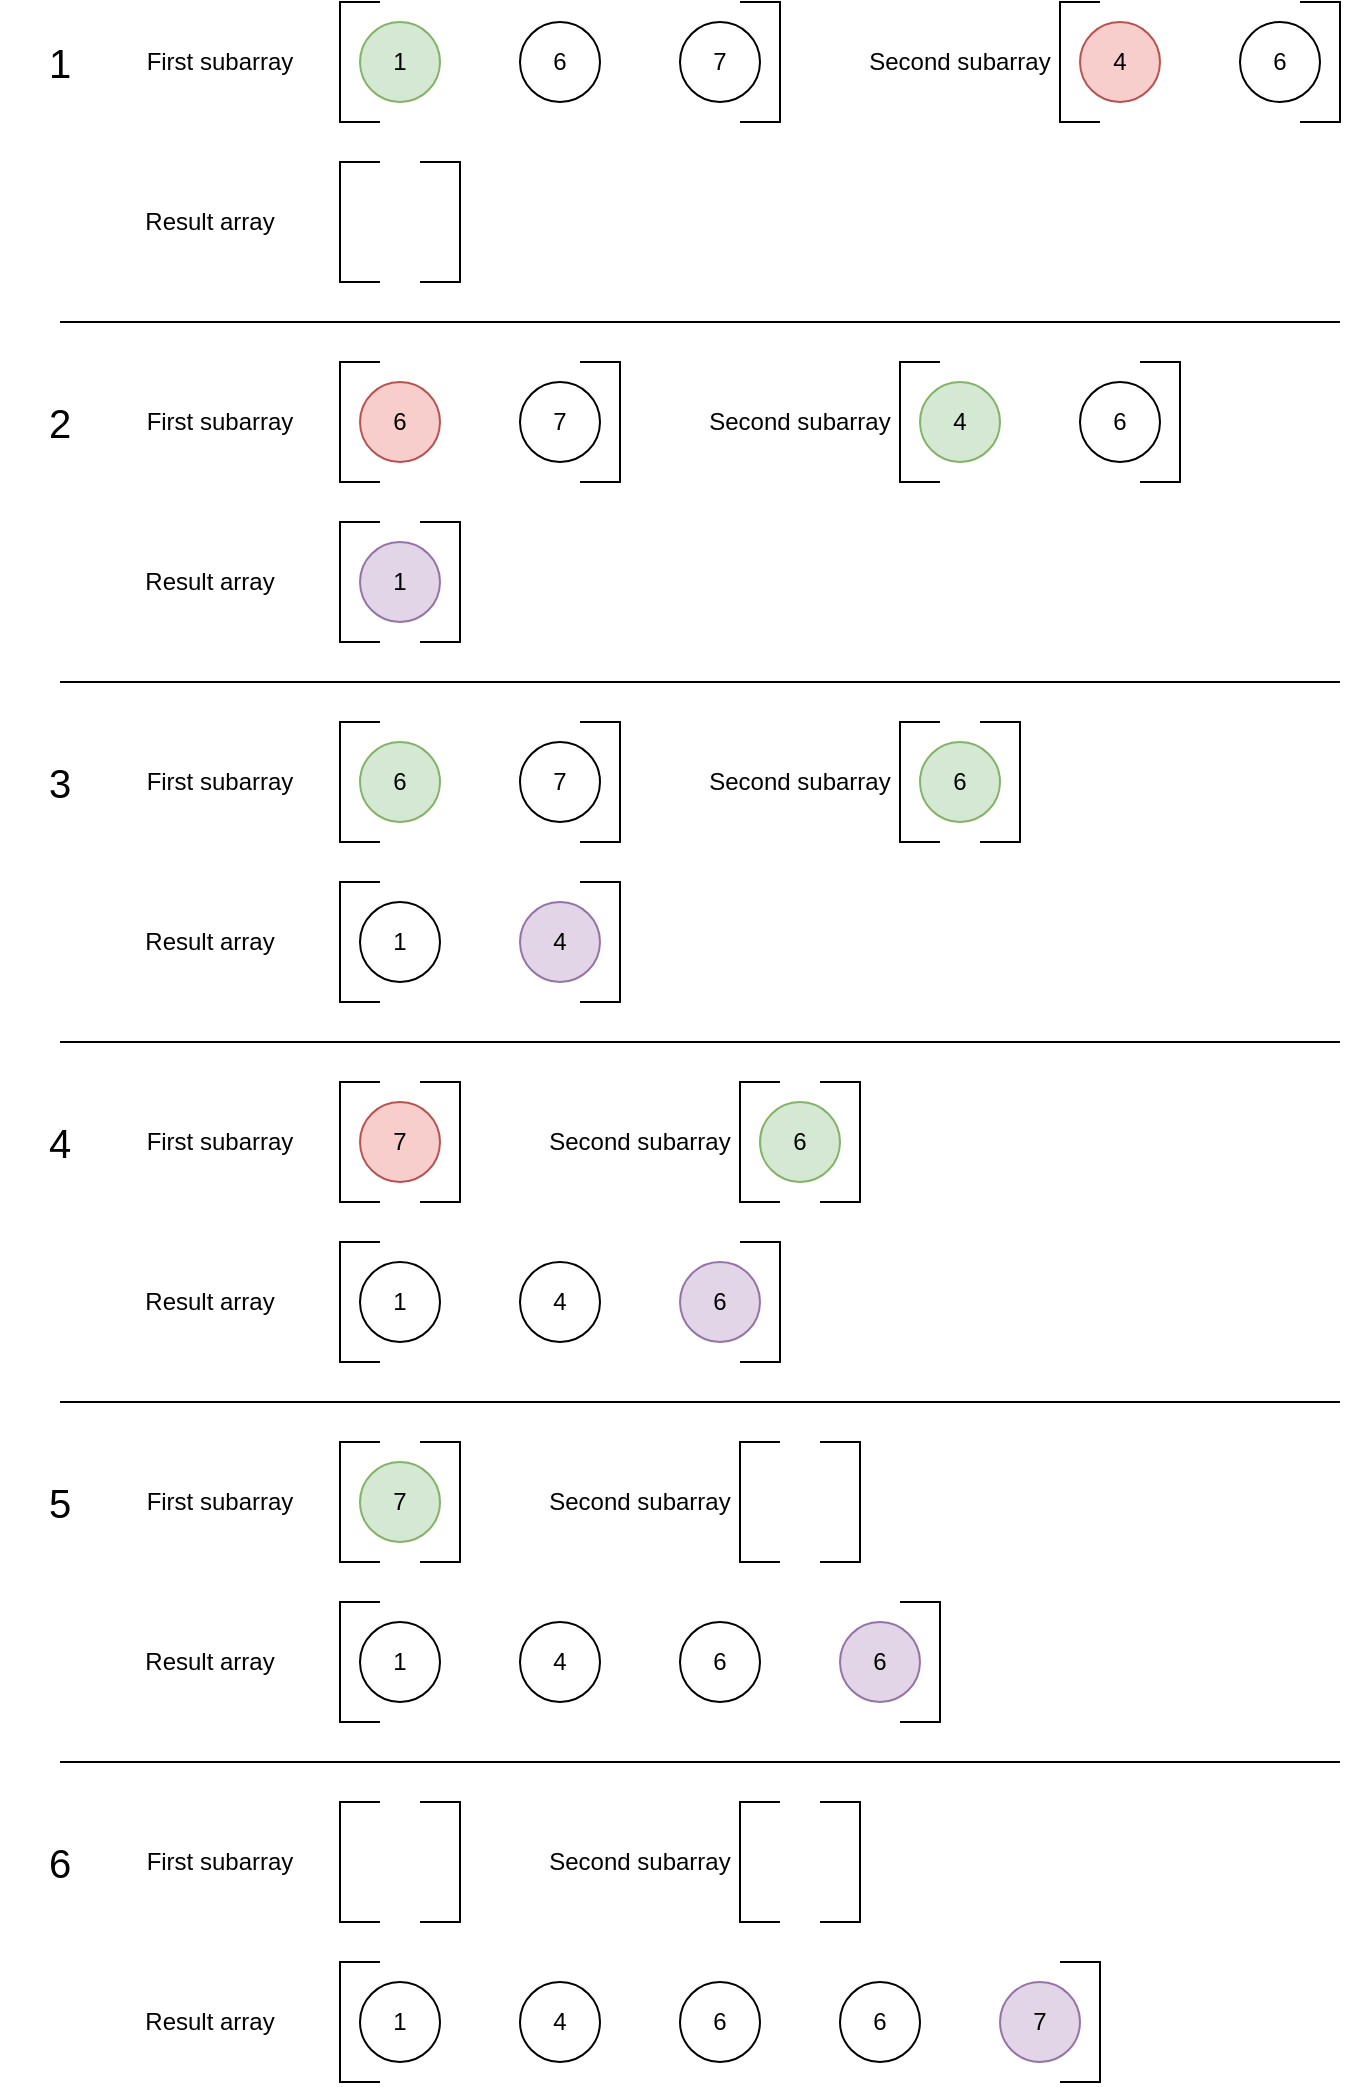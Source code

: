 <mxfile version="22.1.3" type="github">
  <diagram name="Page-1" id="JHPvHFSDBeC89apfdETL">
    <mxGraphModel dx="989" dy="523" grid="1" gridSize="10" guides="1" tooltips="1" connect="1" arrows="1" fold="1" page="1" pageScale="1" pageWidth="827" pageHeight="1169" math="0" shadow="0">
      <root>
        <mxCell id="0" />
        <mxCell id="1" parent="0" />
        <mxCell id="hbgop2AEXUlkO1LDF3io-1" value="1" style="ellipse;whiteSpace=wrap;html=1;aspect=fixed;fillColor=#d5e8d4;strokeColor=#82b366;" vertex="1" parent="1">
          <mxGeometry x="190" y="20" width="40" height="40" as="geometry" />
        </mxCell>
        <mxCell id="hbgop2AEXUlkO1LDF3io-2" value="" style="endArrow=none;html=1;rounded=0;" edge="1" parent="1">
          <mxGeometry width="50" height="50" relative="1" as="geometry">
            <mxPoint x="380" y="70" as="sourcePoint" />
            <mxPoint x="380" y="10" as="targetPoint" />
            <Array as="points">
              <mxPoint x="400" y="70" />
              <mxPoint x="400" y="10" />
            </Array>
          </mxGeometry>
        </mxCell>
        <mxCell id="hbgop2AEXUlkO1LDF3io-3" value="4" style="ellipse;whiteSpace=wrap;html=1;aspect=fixed;fillColor=#f8cecc;strokeColor=#b85450;" vertex="1" parent="1">
          <mxGeometry x="550" y="20" width="40" height="40" as="geometry" />
        </mxCell>
        <mxCell id="hbgop2AEXUlkO1LDF3io-4" value="6" style="ellipse;whiteSpace=wrap;html=1;aspect=fixed;" vertex="1" parent="1">
          <mxGeometry x="630" y="20" width="40" height="40" as="geometry" />
        </mxCell>
        <mxCell id="hbgop2AEXUlkO1LDF3io-5" value="" style="endArrow=none;html=1;rounded=0;" edge="1" parent="1">
          <mxGeometry width="50" height="50" relative="1" as="geometry">
            <mxPoint x="660" y="70" as="sourcePoint" />
            <mxPoint x="660" y="10" as="targetPoint" />
            <Array as="points">
              <mxPoint x="680" y="70" />
              <mxPoint x="680" y="10" />
            </Array>
          </mxGeometry>
        </mxCell>
        <mxCell id="hbgop2AEXUlkO1LDF3io-6" value="" style="endArrow=none;html=1;rounded=0;" edge="1" parent="1">
          <mxGeometry width="50" height="50" relative="1" as="geometry">
            <mxPoint x="560" y="70" as="sourcePoint" />
            <mxPoint x="560" y="10" as="targetPoint" />
            <Array as="points">
              <mxPoint x="540" y="70" />
              <mxPoint x="540" y="10" />
            </Array>
          </mxGeometry>
        </mxCell>
        <mxCell id="hbgop2AEXUlkO1LDF3io-7" value="6" style="ellipse;whiteSpace=wrap;html=1;aspect=fixed;" vertex="1" parent="1">
          <mxGeometry x="270" y="20" width="40" height="40" as="geometry" />
        </mxCell>
        <mxCell id="hbgop2AEXUlkO1LDF3io-8" value="7" style="ellipse;whiteSpace=wrap;html=1;aspect=fixed;" vertex="1" parent="1">
          <mxGeometry x="350" y="20" width="40" height="40" as="geometry" />
        </mxCell>
        <mxCell id="hbgop2AEXUlkO1LDF3io-9" value="" style="endArrow=none;html=1;rounded=0;" edge="1" parent="1">
          <mxGeometry width="50" height="50" relative="1" as="geometry">
            <mxPoint x="200" y="70" as="sourcePoint" />
            <mxPoint x="200" y="10" as="targetPoint" />
            <Array as="points">
              <mxPoint x="180" y="70" />
              <mxPoint x="180" y="10" />
            </Array>
          </mxGeometry>
        </mxCell>
        <mxCell id="hbgop2AEXUlkO1LDF3io-10" value="First&amp;nbsp;subarray" style="text;html=1;strokeColor=none;fillColor=none;align=center;verticalAlign=middle;whiteSpace=wrap;rounded=0;" vertex="1" parent="1">
          <mxGeometry x="80" y="25" width="80" height="30" as="geometry" />
        </mxCell>
        <mxCell id="hbgop2AEXUlkO1LDF3io-11" value="Second&amp;nbsp;subarray" style="text;html=1;strokeColor=none;fillColor=none;align=center;verticalAlign=middle;whiteSpace=wrap;rounded=0;" vertex="1" parent="1">
          <mxGeometry x="440" y="25" width="100" height="30" as="geometry" />
        </mxCell>
        <mxCell id="hbgop2AEXUlkO1LDF3io-14" value="" style="endArrow=none;html=1;rounded=0;" edge="1" parent="1">
          <mxGeometry width="50" height="50" relative="1" as="geometry">
            <mxPoint x="220" y="150" as="sourcePoint" />
            <mxPoint x="220" y="90" as="targetPoint" />
            <Array as="points">
              <mxPoint x="240" y="150" />
              <mxPoint x="240" y="90" />
            </Array>
          </mxGeometry>
        </mxCell>
        <mxCell id="hbgop2AEXUlkO1LDF3io-15" value="" style="endArrow=none;html=1;rounded=0;" edge="1" parent="1">
          <mxGeometry width="50" height="50" relative="1" as="geometry">
            <mxPoint x="200" y="150" as="sourcePoint" />
            <mxPoint x="200" y="90" as="targetPoint" />
            <Array as="points">
              <mxPoint x="180" y="150" />
              <mxPoint x="180" y="90" />
            </Array>
          </mxGeometry>
        </mxCell>
        <mxCell id="hbgop2AEXUlkO1LDF3io-16" value="Result array" style="text;html=1;strokeColor=none;fillColor=none;align=center;verticalAlign=middle;whiteSpace=wrap;rounded=0;" vertex="1" parent="1">
          <mxGeometry x="80" y="105" width="70" height="30" as="geometry" />
        </mxCell>
        <mxCell id="hbgop2AEXUlkO1LDF3io-32" value="" style="endArrow=none;html=1;rounded=0;" edge="1" parent="1">
          <mxGeometry width="50" height="50" relative="1" as="geometry">
            <mxPoint x="300" y="250" as="sourcePoint" />
            <mxPoint x="300" y="190" as="targetPoint" />
            <Array as="points">
              <mxPoint x="320" y="250" />
              <mxPoint x="320" y="190" />
            </Array>
          </mxGeometry>
        </mxCell>
        <mxCell id="hbgop2AEXUlkO1LDF3io-33" value="4" style="ellipse;whiteSpace=wrap;html=1;aspect=fixed;fillColor=#d5e8d4;strokeColor=#82b366;" vertex="1" parent="1">
          <mxGeometry x="470" y="200" width="40" height="40" as="geometry" />
        </mxCell>
        <mxCell id="hbgop2AEXUlkO1LDF3io-34" value="6" style="ellipse;whiteSpace=wrap;html=1;aspect=fixed;" vertex="1" parent="1">
          <mxGeometry x="550" y="200" width="40" height="40" as="geometry" />
        </mxCell>
        <mxCell id="hbgop2AEXUlkO1LDF3io-35" value="" style="endArrow=none;html=1;rounded=0;" edge="1" parent="1">
          <mxGeometry width="50" height="50" relative="1" as="geometry">
            <mxPoint x="580" y="250" as="sourcePoint" />
            <mxPoint x="580" y="190" as="targetPoint" />
            <Array as="points">
              <mxPoint x="600" y="250" />
              <mxPoint x="600" y="190" />
            </Array>
          </mxGeometry>
        </mxCell>
        <mxCell id="hbgop2AEXUlkO1LDF3io-36" value="" style="endArrow=none;html=1;rounded=0;" edge="1" parent="1">
          <mxGeometry width="50" height="50" relative="1" as="geometry">
            <mxPoint x="480" y="250" as="sourcePoint" />
            <mxPoint x="480" y="190" as="targetPoint" />
            <Array as="points">
              <mxPoint x="460" y="250" />
              <mxPoint x="460" y="190" />
            </Array>
          </mxGeometry>
        </mxCell>
        <mxCell id="hbgop2AEXUlkO1LDF3io-37" value="6" style="ellipse;whiteSpace=wrap;html=1;aspect=fixed;fillColor=#f8cecc;strokeColor=#b85450;" vertex="1" parent="1">
          <mxGeometry x="190" y="200" width="40" height="40" as="geometry" />
        </mxCell>
        <mxCell id="hbgop2AEXUlkO1LDF3io-38" value="7" style="ellipse;whiteSpace=wrap;html=1;aspect=fixed;" vertex="1" parent="1">
          <mxGeometry x="270" y="200" width="40" height="40" as="geometry" />
        </mxCell>
        <mxCell id="hbgop2AEXUlkO1LDF3io-39" value="" style="endArrow=none;html=1;rounded=0;" edge="1" parent="1">
          <mxGeometry width="50" height="50" relative="1" as="geometry">
            <mxPoint x="200" y="250" as="sourcePoint" />
            <mxPoint x="200" y="190" as="targetPoint" />
            <Array as="points">
              <mxPoint x="180" y="250" />
              <mxPoint x="180" y="190" />
            </Array>
          </mxGeometry>
        </mxCell>
        <mxCell id="hbgop2AEXUlkO1LDF3io-40" value="First&amp;nbsp;subarray" style="text;html=1;strokeColor=none;fillColor=none;align=center;verticalAlign=middle;whiteSpace=wrap;rounded=0;" vertex="1" parent="1">
          <mxGeometry x="80" y="205" width="80" height="30" as="geometry" />
        </mxCell>
        <mxCell id="hbgop2AEXUlkO1LDF3io-41" value="Second&amp;nbsp;subarray" style="text;html=1;strokeColor=none;fillColor=none;align=center;verticalAlign=middle;whiteSpace=wrap;rounded=0;" vertex="1" parent="1">
          <mxGeometry x="360" y="205" width="100" height="30" as="geometry" />
        </mxCell>
        <mxCell id="hbgop2AEXUlkO1LDF3io-42" value="" style="endArrow=none;html=1;rounded=0;" edge="1" parent="1">
          <mxGeometry width="50" height="50" relative="1" as="geometry">
            <mxPoint x="220" y="330" as="sourcePoint" />
            <mxPoint x="220" y="270" as="targetPoint" />
            <Array as="points">
              <mxPoint x="240" y="330" />
              <mxPoint x="240" y="270" />
            </Array>
          </mxGeometry>
        </mxCell>
        <mxCell id="hbgop2AEXUlkO1LDF3io-43" value="" style="endArrow=none;html=1;rounded=0;" edge="1" parent="1">
          <mxGeometry width="50" height="50" relative="1" as="geometry">
            <mxPoint x="200" y="330" as="sourcePoint" />
            <mxPoint x="200" y="270" as="targetPoint" />
            <Array as="points">
              <mxPoint x="180" y="330" />
              <mxPoint x="180" y="270" />
            </Array>
          </mxGeometry>
        </mxCell>
        <mxCell id="hbgop2AEXUlkO1LDF3io-44" value="Result array" style="text;html=1;strokeColor=none;fillColor=none;align=center;verticalAlign=middle;whiteSpace=wrap;rounded=0;" vertex="1" parent="1">
          <mxGeometry x="80" y="285" width="70" height="30" as="geometry" />
        </mxCell>
        <mxCell id="hbgop2AEXUlkO1LDF3io-45" value="1" style="ellipse;whiteSpace=wrap;html=1;aspect=fixed;fillColor=#e1d5e7;strokeColor=#9673a6;" vertex="1" parent="1">
          <mxGeometry x="190" y="280" width="40" height="40" as="geometry" />
        </mxCell>
        <mxCell id="hbgop2AEXUlkO1LDF3io-46" value="" style="endArrow=none;html=1;rounded=0;" edge="1" parent="1">
          <mxGeometry width="50" height="50" relative="1" as="geometry">
            <mxPoint x="300" y="430" as="sourcePoint" />
            <mxPoint x="300" y="370" as="targetPoint" />
            <Array as="points">
              <mxPoint x="320" y="430" />
              <mxPoint x="320" y="370" />
            </Array>
          </mxGeometry>
        </mxCell>
        <mxCell id="hbgop2AEXUlkO1LDF3io-47" value="4" style="ellipse;whiteSpace=wrap;html=1;aspect=fixed;fillColor=#e1d5e7;strokeColor=#9673a6;" vertex="1" parent="1">
          <mxGeometry x="270" y="460" width="40" height="40" as="geometry" />
        </mxCell>
        <mxCell id="hbgop2AEXUlkO1LDF3io-48" value="6" style="ellipse;whiteSpace=wrap;html=1;aspect=fixed;fillColor=#d5e8d4;strokeColor=#82b366;" vertex="1" parent="1">
          <mxGeometry x="470" y="380" width="40" height="40" as="geometry" />
        </mxCell>
        <mxCell id="hbgop2AEXUlkO1LDF3io-49" value="" style="endArrow=none;html=1;rounded=0;" edge="1" parent="1">
          <mxGeometry width="50" height="50" relative="1" as="geometry">
            <mxPoint x="500" y="430" as="sourcePoint" />
            <mxPoint x="500" y="370" as="targetPoint" />
            <Array as="points">
              <mxPoint x="520" y="430" />
              <mxPoint x="520" y="370" />
            </Array>
          </mxGeometry>
        </mxCell>
        <mxCell id="hbgop2AEXUlkO1LDF3io-50" value="" style="endArrow=none;html=1;rounded=0;" edge="1" parent="1">
          <mxGeometry width="50" height="50" relative="1" as="geometry">
            <mxPoint x="480" y="430" as="sourcePoint" />
            <mxPoint x="480" y="370" as="targetPoint" />
            <Array as="points">
              <mxPoint x="460" y="430" />
              <mxPoint x="460" y="370" />
            </Array>
          </mxGeometry>
        </mxCell>
        <mxCell id="hbgop2AEXUlkO1LDF3io-51" value="6" style="ellipse;whiteSpace=wrap;html=1;aspect=fixed;fillColor=#d5e8d4;strokeColor=#82b366;" vertex="1" parent="1">
          <mxGeometry x="190" y="380" width="40" height="40" as="geometry" />
        </mxCell>
        <mxCell id="hbgop2AEXUlkO1LDF3io-52" value="7" style="ellipse;whiteSpace=wrap;html=1;aspect=fixed;" vertex="1" parent="1">
          <mxGeometry x="270" y="380" width="40" height="40" as="geometry" />
        </mxCell>
        <mxCell id="hbgop2AEXUlkO1LDF3io-53" value="" style="endArrow=none;html=1;rounded=0;" edge="1" parent="1">
          <mxGeometry width="50" height="50" relative="1" as="geometry">
            <mxPoint x="200" y="430" as="sourcePoint" />
            <mxPoint x="200" y="370" as="targetPoint" />
            <Array as="points">
              <mxPoint x="180" y="430" />
              <mxPoint x="180" y="370" />
            </Array>
          </mxGeometry>
        </mxCell>
        <mxCell id="hbgop2AEXUlkO1LDF3io-54" value="First&amp;nbsp;subarray" style="text;html=1;strokeColor=none;fillColor=none;align=center;verticalAlign=middle;whiteSpace=wrap;rounded=0;" vertex="1" parent="1">
          <mxGeometry x="80" y="385" width="80" height="30" as="geometry" />
        </mxCell>
        <mxCell id="hbgop2AEXUlkO1LDF3io-55" value="Second&amp;nbsp;subarray" style="text;html=1;strokeColor=none;fillColor=none;align=center;verticalAlign=middle;whiteSpace=wrap;rounded=0;" vertex="1" parent="1">
          <mxGeometry x="360" y="385" width="100" height="30" as="geometry" />
        </mxCell>
        <mxCell id="hbgop2AEXUlkO1LDF3io-56" value="" style="endArrow=none;html=1;rounded=0;" edge="1" parent="1">
          <mxGeometry width="50" height="50" relative="1" as="geometry">
            <mxPoint x="300" y="510" as="sourcePoint" />
            <mxPoint x="300" y="450" as="targetPoint" />
            <Array as="points">
              <mxPoint x="320" y="510" />
              <mxPoint x="320" y="450" />
            </Array>
          </mxGeometry>
        </mxCell>
        <mxCell id="hbgop2AEXUlkO1LDF3io-57" value="" style="endArrow=none;html=1;rounded=0;" edge="1" parent="1">
          <mxGeometry width="50" height="50" relative="1" as="geometry">
            <mxPoint x="200" y="510" as="sourcePoint" />
            <mxPoint x="200" y="450" as="targetPoint" />
            <Array as="points">
              <mxPoint x="180" y="510" />
              <mxPoint x="180" y="450" />
            </Array>
          </mxGeometry>
        </mxCell>
        <mxCell id="hbgop2AEXUlkO1LDF3io-58" value="Result array" style="text;html=1;strokeColor=none;fillColor=none;align=center;verticalAlign=middle;whiteSpace=wrap;rounded=0;" vertex="1" parent="1">
          <mxGeometry x="80" y="465" width="70" height="30" as="geometry" />
        </mxCell>
        <mxCell id="hbgop2AEXUlkO1LDF3io-59" value="1" style="ellipse;whiteSpace=wrap;html=1;aspect=fixed;" vertex="1" parent="1">
          <mxGeometry x="190" y="460" width="40" height="40" as="geometry" />
        </mxCell>
        <mxCell id="hbgop2AEXUlkO1LDF3io-60" value="" style="endArrow=none;html=1;rounded=0;" edge="1" parent="1">
          <mxGeometry width="50" height="50" relative="1" as="geometry">
            <mxPoint x="220" y="610" as="sourcePoint" />
            <mxPoint x="220" y="550" as="targetPoint" />
            <Array as="points">
              <mxPoint x="240" y="610" />
              <mxPoint x="240" y="550" />
            </Array>
          </mxGeometry>
        </mxCell>
        <mxCell id="hbgop2AEXUlkO1LDF3io-61" value="4" style="ellipse;whiteSpace=wrap;html=1;aspect=fixed;" vertex="1" parent="1">
          <mxGeometry x="270" y="640" width="40" height="40" as="geometry" />
        </mxCell>
        <mxCell id="hbgop2AEXUlkO1LDF3io-62" value="6" style="ellipse;whiteSpace=wrap;html=1;aspect=fixed;fillColor=#d5e8d4;strokeColor=#82b366;" vertex="1" parent="1">
          <mxGeometry x="390" y="560" width="40" height="40" as="geometry" />
        </mxCell>
        <mxCell id="hbgop2AEXUlkO1LDF3io-63" value="" style="endArrow=none;html=1;rounded=0;" edge="1" parent="1">
          <mxGeometry width="50" height="50" relative="1" as="geometry">
            <mxPoint x="420" y="610" as="sourcePoint" />
            <mxPoint x="420" y="550" as="targetPoint" />
            <Array as="points">
              <mxPoint x="440" y="610" />
              <mxPoint x="440" y="550" />
            </Array>
          </mxGeometry>
        </mxCell>
        <mxCell id="hbgop2AEXUlkO1LDF3io-64" value="" style="endArrow=none;html=1;rounded=0;" edge="1" parent="1">
          <mxGeometry width="50" height="50" relative="1" as="geometry">
            <mxPoint x="400" y="610" as="sourcePoint" />
            <mxPoint x="400" y="550" as="targetPoint" />
            <Array as="points">
              <mxPoint x="380" y="610" />
              <mxPoint x="380" y="550" />
            </Array>
          </mxGeometry>
        </mxCell>
        <mxCell id="hbgop2AEXUlkO1LDF3io-65" value="6" style="ellipse;whiteSpace=wrap;html=1;aspect=fixed;fillColor=#e1d5e7;strokeColor=#9673a6;" vertex="1" parent="1">
          <mxGeometry x="350" y="640" width="40" height="40" as="geometry" />
        </mxCell>
        <mxCell id="hbgop2AEXUlkO1LDF3io-66" value="7" style="ellipse;whiteSpace=wrap;html=1;aspect=fixed;fillColor=#f8cecc;strokeColor=#b85450;" vertex="1" parent="1">
          <mxGeometry x="190" y="560" width="40" height="40" as="geometry" />
        </mxCell>
        <mxCell id="hbgop2AEXUlkO1LDF3io-67" value="" style="endArrow=none;html=1;rounded=0;" edge="1" parent="1">
          <mxGeometry width="50" height="50" relative="1" as="geometry">
            <mxPoint x="200" y="610" as="sourcePoint" />
            <mxPoint x="200" y="550" as="targetPoint" />
            <Array as="points">
              <mxPoint x="180" y="610" />
              <mxPoint x="180" y="550" />
            </Array>
          </mxGeometry>
        </mxCell>
        <mxCell id="hbgop2AEXUlkO1LDF3io-68" value="First&amp;nbsp;subarray" style="text;html=1;strokeColor=none;fillColor=none;align=center;verticalAlign=middle;whiteSpace=wrap;rounded=0;" vertex="1" parent="1">
          <mxGeometry x="80" y="565" width="80" height="30" as="geometry" />
        </mxCell>
        <mxCell id="hbgop2AEXUlkO1LDF3io-69" value="Second&amp;nbsp;subarray" style="text;html=1;strokeColor=none;fillColor=none;align=center;verticalAlign=middle;whiteSpace=wrap;rounded=0;" vertex="1" parent="1">
          <mxGeometry x="280" y="565" width="100" height="30" as="geometry" />
        </mxCell>
        <mxCell id="hbgop2AEXUlkO1LDF3io-70" value="" style="endArrow=none;html=1;rounded=0;" edge="1" parent="1">
          <mxGeometry width="50" height="50" relative="1" as="geometry">
            <mxPoint x="380" y="690" as="sourcePoint" />
            <mxPoint x="380" y="630" as="targetPoint" />
            <Array as="points">
              <mxPoint x="400" y="690" />
              <mxPoint x="400" y="630" />
            </Array>
          </mxGeometry>
        </mxCell>
        <mxCell id="hbgop2AEXUlkO1LDF3io-71" value="" style="endArrow=none;html=1;rounded=0;" edge="1" parent="1">
          <mxGeometry width="50" height="50" relative="1" as="geometry">
            <mxPoint x="200" y="690" as="sourcePoint" />
            <mxPoint x="200" y="630" as="targetPoint" />
            <Array as="points">
              <mxPoint x="180" y="690" />
              <mxPoint x="180" y="630" />
            </Array>
          </mxGeometry>
        </mxCell>
        <mxCell id="hbgop2AEXUlkO1LDF3io-72" value="Result array" style="text;html=1;strokeColor=none;fillColor=none;align=center;verticalAlign=middle;whiteSpace=wrap;rounded=0;" vertex="1" parent="1">
          <mxGeometry x="80" y="645" width="70" height="30" as="geometry" />
        </mxCell>
        <mxCell id="hbgop2AEXUlkO1LDF3io-73" value="1" style="ellipse;whiteSpace=wrap;html=1;aspect=fixed;" vertex="1" parent="1">
          <mxGeometry x="190" y="640" width="40" height="40" as="geometry" />
        </mxCell>
        <mxCell id="hbgop2AEXUlkO1LDF3io-74" value="" style="endArrow=none;html=1;rounded=0;" edge="1" parent="1">
          <mxGeometry width="50" height="50" relative="1" as="geometry">
            <mxPoint x="220" y="790" as="sourcePoint" />
            <mxPoint x="220" y="730" as="targetPoint" />
            <Array as="points">
              <mxPoint x="240" y="790" />
              <mxPoint x="240" y="730" />
            </Array>
          </mxGeometry>
        </mxCell>
        <mxCell id="hbgop2AEXUlkO1LDF3io-75" value="4" style="ellipse;whiteSpace=wrap;html=1;aspect=fixed;" vertex="1" parent="1">
          <mxGeometry x="270" y="820" width="40" height="40" as="geometry" />
        </mxCell>
        <mxCell id="hbgop2AEXUlkO1LDF3io-76" value="6" style="ellipse;whiteSpace=wrap;html=1;aspect=fixed;fillColor=#e1d5e7;strokeColor=#9673a6;" vertex="1" parent="1">
          <mxGeometry x="430" y="820" width="40" height="40" as="geometry" />
        </mxCell>
        <mxCell id="hbgop2AEXUlkO1LDF3io-77" value="" style="endArrow=none;html=1;rounded=0;" edge="1" parent="1">
          <mxGeometry width="50" height="50" relative="1" as="geometry">
            <mxPoint x="420" y="790" as="sourcePoint" />
            <mxPoint x="420" y="730" as="targetPoint" />
            <Array as="points">
              <mxPoint x="440" y="790" />
              <mxPoint x="440" y="730" />
            </Array>
          </mxGeometry>
        </mxCell>
        <mxCell id="hbgop2AEXUlkO1LDF3io-78" value="" style="endArrow=none;html=1;rounded=0;" edge="1" parent="1">
          <mxGeometry width="50" height="50" relative="1" as="geometry">
            <mxPoint x="400" y="790" as="sourcePoint" />
            <mxPoint x="400" y="730" as="targetPoint" />
            <Array as="points">
              <mxPoint x="380" y="790" />
              <mxPoint x="380" y="730" />
            </Array>
          </mxGeometry>
        </mxCell>
        <mxCell id="hbgop2AEXUlkO1LDF3io-79" value="6" style="ellipse;whiteSpace=wrap;html=1;aspect=fixed;" vertex="1" parent="1">
          <mxGeometry x="350" y="820" width="40" height="40" as="geometry" />
        </mxCell>
        <mxCell id="hbgop2AEXUlkO1LDF3io-80" value="7" style="ellipse;whiteSpace=wrap;html=1;aspect=fixed;fillColor=#d5e8d4;strokeColor=#82b366;" vertex="1" parent="1">
          <mxGeometry x="190" y="740" width="40" height="40" as="geometry" />
        </mxCell>
        <mxCell id="hbgop2AEXUlkO1LDF3io-81" value="" style="endArrow=none;html=1;rounded=0;" edge="1" parent="1">
          <mxGeometry width="50" height="50" relative="1" as="geometry">
            <mxPoint x="200" y="790" as="sourcePoint" />
            <mxPoint x="200" y="730" as="targetPoint" />
            <Array as="points">
              <mxPoint x="180" y="790" />
              <mxPoint x="180" y="730" />
            </Array>
          </mxGeometry>
        </mxCell>
        <mxCell id="hbgop2AEXUlkO1LDF3io-82" value="First&amp;nbsp;subarray" style="text;html=1;strokeColor=none;fillColor=none;align=center;verticalAlign=middle;whiteSpace=wrap;rounded=0;" vertex="1" parent="1">
          <mxGeometry x="80" y="745" width="80" height="30" as="geometry" />
        </mxCell>
        <mxCell id="hbgop2AEXUlkO1LDF3io-83" value="Second&amp;nbsp;subarray" style="text;html=1;strokeColor=none;fillColor=none;align=center;verticalAlign=middle;whiteSpace=wrap;rounded=0;" vertex="1" parent="1">
          <mxGeometry x="280" y="745" width="100" height="30" as="geometry" />
        </mxCell>
        <mxCell id="hbgop2AEXUlkO1LDF3io-84" value="" style="endArrow=none;html=1;rounded=0;" edge="1" parent="1">
          <mxGeometry width="50" height="50" relative="1" as="geometry">
            <mxPoint x="460" y="870" as="sourcePoint" />
            <mxPoint x="460" y="810" as="targetPoint" />
            <Array as="points">
              <mxPoint x="480" y="870" />
              <mxPoint x="480" y="810" />
            </Array>
          </mxGeometry>
        </mxCell>
        <mxCell id="hbgop2AEXUlkO1LDF3io-85" value="" style="endArrow=none;html=1;rounded=0;" edge="1" parent="1">
          <mxGeometry width="50" height="50" relative="1" as="geometry">
            <mxPoint x="200" y="870" as="sourcePoint" />
            <mxPoint x="200" y="810" as="targetPoint" />
            <Array as="points">
              <mxPoint x="180" y="870" />
              <mxPoint x="180" y="810" />
            </Array>
          </mxGeometry>
        </mxCell>
        <mxCell id="hbgop2AEXUlkO1LDF3io-86" value="Result array" style="text;html=1;strokeColor=none;fillColor=none;align=center;verticalAlign=middle;whiteSpace=wrap;rounded=0;" vertex="1" parent="1">
          <mxGeometry x="80" y="825" width="70" height="30" as="geometry" />
        </mxCell>
        <mxCell id="hbgop2AEXUlkO1LDF3io-87" value="1" style="ellipse;whiteSpace=wrap;html=1;aspect=fixed;" vertex="1" parent="1">
          <mxGeometry x="190" y="820" width="40" height="40" as="geometry" />
        </mxCell>
        <mxCell id="hbgop2AEXUlkO1LDF3io-88" value="" style="endArrow=none;html=1;rounded=0;" edge="1" parent="1">
          <mxGeometry width="50" height="50" relative="1" as="geometry">
            <mxPoint x="220" y="970" as="sourcePoint" />
            <mxPoint x="220" y="910" as="targetPoint" />
            <Array as="points">
              <mxPoint x="240" y="970" />
              <mxPoint x="240" y="910" />
            </Array>
          </mxGeometry>
        </mxCell>
        <mxCell id="hbgop2AEXUlkO1LDF3io-89" value="4" style="ellipse;whiteSpace=wrap;html=1;aspect=fixed;" vertex="1" parent="1">
          <mxGeometry x="270" y="1000" width="40" height="40" as="geometry" />
        </mxCell>
        <mxCell id="hbgop2AEXUlkO1LDF3io-90" value="6" style="ellipse;whiteSpace=wrap;html=1;aspect=fixed;" vertex="1" parent="1">
          <mxGeometry x="430" y="1000" width="40" height="40" as="geometry" />
        </mxCell>
        <mxCell id="hbgop2AEXUlkO1LDF3io-91" value="" style="endArrow=none;html=1;rounded=0;" edge="1" parent="1">
          <mxGeometry width="50" height="50" relative="1" as="geometry">
            <mxPoint x="420" y="970" as="sourcePoint" />
            <mxPoint x="420" y="910" as="targetPoint" />
            <Array as="points">
              <mxPoint x="440" y="970" />
              <mxPoint x="440" y="910" />
            </Array>
          </mxGeometry>
        </mxCell>
        <mxCell id="hbgop2AEXUlkO1LDF3io-92" value="" style="endArrow=none;html=1;rounded=0;" edge="1" parent="1">
          <mxGeometry width="50" height="50" relative="1" as="geometry">
            <mxPoint x="400" y="970" as="sourcePoint" />
            <mxPoint x="400" y="910" as="targetPoint" />
            <Array as="points">
              <mxPoint x="380" y="970" />
              <mxPoint x="380" y="910" />
            </Array>
          </mxGeometry>
        </mxCell>
        <mxCell id="hbgop2AEXUlkO1LDF3io-93" value="6" style="ellipse;whiteSpace=wrap;html=1;aspect=fixed;" vertex="1" parent="1">
          <mxGeometry x="350" y="1000" width="40" height="40" as="geometry" />
        </mxCell>
        <mxCell id="hbgop2AEXUlkO1LDF3io-94" value="7" style="ellipse;whiteSpace=wrap;html=1;aspect=fixed;fillColor=#e1d5e7;strokeColor=#9673a6;" vertex="1" parent="1">
          <mxGeometry x="510" y="1000" width="40" height="40" as="geometry" />
        </mxCell>
        <mxCell id="hbgop2AEXUlkO1LDF3io-95" value="" style="endArrow=none;html=1;rounded=0;" edge="1" parent="1">
          <mxGeometry width="50" height="50" relative="1" as="geometry">
            <mxPoint x="200" y="970" as="sourcePoint" />
            <mxPoint x="200" y="910" as="targetPoint" />
            <Array as="points">
              <mxPoint x="180" y="970" />
              <mxPoint x="180" y="910" />
            </Array>
          </mxGeometry>
        </mxCell>
        <mxCell id="hbgop2AEXUlkO1LDF3io-96" value="First&amp;nbsp;subarray" style="text;html=1;strokeColor=none;fillColor=none;align=center;verticalAlign=middle;whiteSpace=wrap;rounded=0;" vertex="1" parent="1">
          <mxGeometry x="80" y="925" width="80" height="30" as="geometry" />
        </mxCell>
        <mxCell id="hbgop2AEXUlkO1LDF3io-97" value="Second&amp;nbsp;subarray" style="text;html=1;strokeColor=none;fillColor=none;align=center;verticalAlign=middle;whiteSpace=wrap;rounded=0;" vertex="1" parent="1">
          <mxGeometry x="280" y="925" width="100" height="30" as="geometry" />
        </mxCell>
        <mxCell id="hbgop2AEXUlkO1LDF3io-98" value="" style="endArrow=none;html=1;rounded=0;" edge="1" parent="1">
          <mxGeometry width="50" height="50" relative="1" as="geometry">
            <mxPoint x="540" y="1050" as="sourcePoint" />
            <mxPoint x="540" y="990" as="targetPoint" />
            <Array as="points">
              <mxPoint x="560" y="1050" />
              <mxPoint x="560" y="990" />
            </Array>
          </mxGeometry>
        </mxCell>
        <mxCell id="hbgop2AEXUlkO1LDF3io-99" value="" style="endArrow=none;html=1;rounded=0;" edge="1" parent="1">
          <mxGeometry width="50" height="50" relative="1" as="geometry">
            <mxPoint x="200" y="1050" as="sourcePoint" />
            <mxPoint x="200" y="990" as="targetPoint" />
            <Array as="points">
              <mxPoint x="180" y="1050" />
              <mxPoint x="180" y="990" />
            </Array>
          </mxGeometry>
        </mxCell>
        <mxCell id="hbgop2AEXUlkO1LDF3io-100" value="Result array" style="text;html=1;strokeColor=none;fillColor=none;align=center;verticalAlign=middle;whiteSpace=wrap;rounded=0;" vertex="1" parent="1">
          <mxGeometry x="80" y="1005" width="70" height="30" as="geometry" />
        </mxCell>
        <mxCell id="hbgop2AEXUlkO1LDF3io-101" value="1" style="ellipse;whiteSpace=wrap;html=1;aspect=fixed;" vertex="1" parent="1">
          <mxGeometry x="190" y="1000" width="40" height="40" as="geometry" />
        </mxCell>
        <mxCell id="hbgop2AEXUlkO1LDF3io-102" value="1" style="text;html=1;strokeColor=none;fillColor=none;align=center;verticalAlign=middle;whiteSpace=wrap;rounded=0;strokeWidth=1;fontSize=20;" vertex="1" parent="1">
          <mxGeometry x="10" y="25" width="60" height="30" as="geometry" />
        </mxCell>
        <mxCell id="hbgop2AEXUlkO1LDF3io-103" value="2" style="text;html=1;strokeColor=none;fillColor=none;align=center;verticalAlign=middle;whiteSpace=wrap;rounded=0;strokeWidth=1;fontSize=20;" vertex="1" parent="1">
          <mxGeometry x="10" y="205" width="60" height="30" as="geometry" />
        </mxCell>
        <mxCell id="hbgop2AEXUlkO1LDF3io-104" value="3" style="text;html=1;strokeColor=none;fillColor=none;align=center;verticalAlign=middle;whiteSpace=wrap;rounded=0;strokeWidth=1;fontSize=20;" vertex="1" parent="1">
          <mxGeometry x="10" y="385" width="60" height="30" as="geometry" />
        </mxCell>
        <mxCell id="hbgop2AEXUlkO1LDF3io-105" value="4" style="text;html=1;strokeColor=none;fillColor=none;align=center;verticalAlign=middle;whiteSpace=wrap;rounded=0;strokeWidth=1;fontSize=20;" vertex="1" parent="1">
          <mxGeometry x="10" y="565" width="60" height="30" as="geometry" />
        </mxCell>
        <mxCell id="hbgop2AEXUlkO1LDF3io-106" value="5" style="text;html=1;strokeColor=none;fillColor=none;align=center;verticalAlign=middle;whiteSpace=wrap;rounded=0;strokeWidth=1;fontSize=20;" vertex="1" parent="1">
          <mxGeometry x="10" y="745" width="60" height="30" as="geometry" />
        </mxCell>
        <mxCell id="hbgop2AEXUlkO1LDF3io-107" value="6" style="text;html=1;strokeColor=none;fillColor=none;align=center;verticalAlign=middle;whiteSpace=wrap;rounded=0;strokeWidth=1;fontSize=20;" vertex="1" parent="1">
          <mxGeometry x="10" y="925" width="60" height="30" as="geometry" />
        </mxCell>
        <mxCell id="hbgop2AEXUlkO1LDF3io-108" value="" style="endArrow=none;html=1;rounded=0;" edge="1" parent="1">
          <mxGeometry width="50" height="50" relative="1" as="geometry">
            <mxPoint x="40" y="170" as="sourcePoint" />
            <mxPoint x="680" y="170" as="targetPoint" />
          </mxGeometry>
        </mxCell>
        <mxCell id="hbgop2AEXUlkO1LDF3io-109" value="" style="endArrow=none;html=1;rounded=0;" edge="1" parent="1">
          <mxGeometry width="50" height="50" relative="1" as="geometry">
            <mxPoint x="40" y="350" as="sourcePoint" />
            <mxPoint x="680" y="350" as="targetPoint" />
          </mxGeometry>
        </mxCell>
        <mxCell id="hbgop2AEXUlkO1LDF3io-110" value="" style="endArrow=none;html=1;rounded=0;" edge="1" parent="1">
          <mxGeometry width="50" height="50" relative="1" as="geometry">
            <mxPoint x="40" y="530" as="sourcePoint" />
            <mxPoint x="680" y="530" as="targetPoint" />
          </mxGeometry>
        </mxCell>
        <mxCell id="hbgop2AEXUlkO1LDF3io-111" value="" style="endArrow=none;html=1;rounded=0;" edge="1" parent="1">
          <mxGeometry width="50" height="50" relative="1" as="geometry">
            <mxPoint x="40" y="710" as="sourcePoint" />
            <mxPoint x="680" y="710" as="targetPoint" />
          </mxGeometry>
        </mxCell>
        <mxCell id="hbgop2AEXUlkO1LDF3io-112" value="" style="endArrow=none;html=1;rounded=0;" edge="1" parent="1">
          <mxGeometry width="50" height="50" relative="1" as="geometry">
            <mxPoint x="40" y="890" as="sourcePoint" />
            <mxPoint x="680" y="890" as="targetPoint" />
          </mxGeometry>
        </mxCell>
      </root>
    </mxGraphModel>
  </diagram>
</mxfile>
